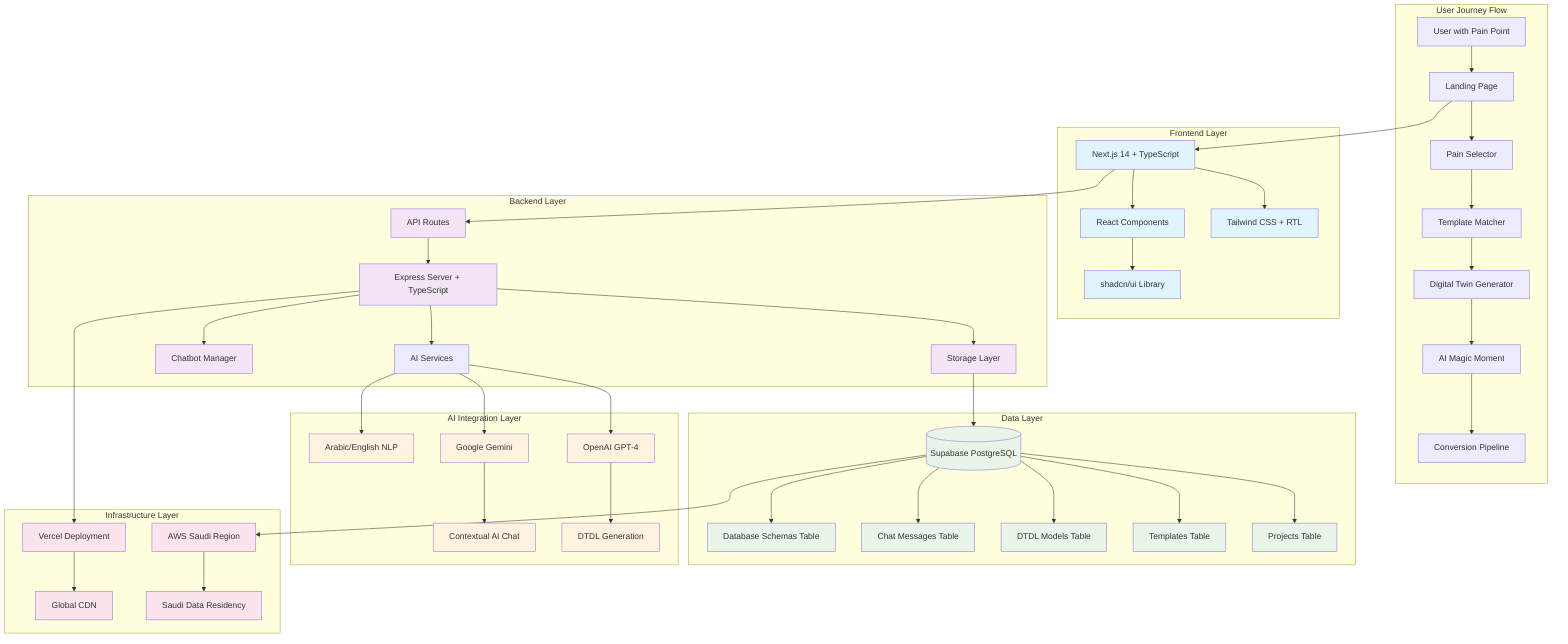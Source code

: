 graph TB
    subgraph "User Journey Flow"
        U[User with Pain Point] --> LP[Landing Page]
        LP --> PS[Pain Selector]
        PS --> TM[Template Matcher]
        TM --> DT[Digital Twin Generator]
        DT --> AI[AI Magic Moment]
        AI --> CP[Conversion Pipeline]
    end

    subgraph "Frontend Layer"
        LP --> NextJS[Next.js 14 + TypeScript]
        NextJS --> TailwindCSS[Tailwind CSS + RTL]
        NextJS --> ReactComponents[React Components]
        ReactComponents --> UILibrary[shadcn/ui Library]
    end

    subgraph "Backend Layer"
        NextJS --> APIRoutes[API Routes]
        APIRoutes --> ExpressServer[Express Server + TypeScript]
        ExpressServer --> StorageLayer[Storage Layer]
        ExpressServer --> AIServices[AI Services]
        ExpressServer --> ChatbotManager[Chatbot Manager]
    end

    subgraph "AI Integration Layer"
        AIServices --> OpenAI[OpenAI GPT-4]
        AIServices --> Gemini[Google Gemini]
        AIServices --> NLPProcessor[Arabic/English NLP]
        OpenAI --> DTDLGeneration[DTDL Generation]
        Gemini --> ConversationAI[Contextual AI Chat]
    end

    subgraph "Data Layer"
        StorageLayer --> Supabase[(Supabase PostgreSQL)]
        Supabase --> Projects[Projects Table]
        Supabase --> Templates[Templates Table]
        Supabase --> DTDLModels[DTDL Models Table]
        Supabase --> ChatMessages[Chat Messages Table]
        Supabase --> DatabaseSchemas[Database Schemas Table]
    end

    subgraph "Infrastructure Layer"
        ExpressServer --> Vercel[Vercel Deployment]
        Supabase --> AWS[AWS Saudi Region]
        Vercel --> CDN[Global CDN]
        AWS --> DataSovereignty[Saudi Data Residency]
    end

    classDef frontend fill:#e1f5fe
    classDef backend fill:#f3e5f5
    classDef ai fill:#fff3e0
    classDef data fill:#e8f5e8
    classDef infra fill:#fce4ec

    class NextJS,TailwindCSS,ReactComponents,UILibrary frontend
    class APIRoutes,ExpressServer,StorageLayer,ChatbotManager backend
    class OpenAI,Gemini,NLPProcessor,DTDLGeneration,ConversationAI ai
    class Supabase,Projects,Templates,DTDLModels,ChatMessages,DatabaseSchemas data
    class Vercel,AWS,CDN,DataSovereignty infra